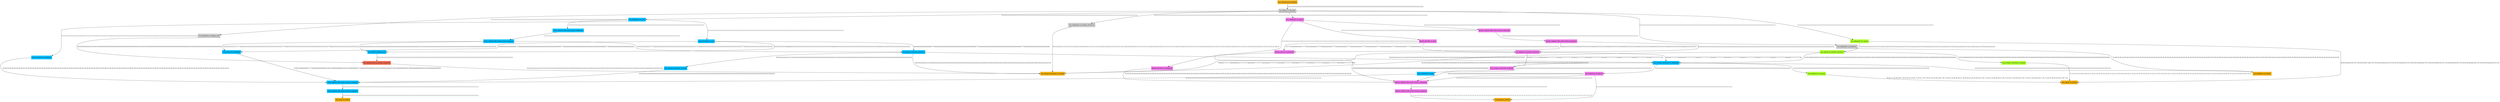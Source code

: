 
// Authors : Piyush P. Soni & Aswin Jith

// for fill colours:
// http://www.graphviz.org/doc/info/colors.html

digraph {

// for any node between start and end
node [    fill=cornflowerblue,
		fontcolor=black,
		shape=box,//diamond,
		style=filled];

// for start node
//cpu
teu_icache_mux_to_ifetch [   color=darkgoldenrod2,
				fontcolor=navy,
				label=teu_icache_mux_to_ifetch,
				shape=box];

teu_icache_mux_to_ifetch -> teu_ifetch_to_idecode [label= "2,2,2,2,2,2,2,2,2,2,2,2,2,2,2,2,2,2,2,2,2,2,2,2,2,2,2,2,2,2,2,2,2,2,2,2,2,2,2,2,2,2,2,2,2,2,2,2,2,2,2,2,2,2,2,2,2,2,2,2,2,2,2,2,2,2,2,2,2,2,2,2,2,2,2,2,2,2,2,2,2,2,2,2,2,2,2,2,2,2,2,2,2,2,2,2,2,2,2,2,"]

teu_ifetch_to_idecode -> teu_idispatch_to_stream_corrector [label= "1,1,1,1,1,1,1,1,1,1,1,1,1,1,1,1,1,1,1,1,1,1,1,1,1,1,1,1,1,1,1,1,1,1,1,1,1,1,1,1,1,1,1,1,1,1,1,1,1,1,1,1,1,1,1,1,1,1,1,1,1,1,1,1,1,1,1,1,1,1,1,1,1,1,1,1,1,1,1,1,1,1,1,1,1,1,1,1,1,1,1,1,1,1,1,1,1,1,1,1,"]
teu_ifetch_to_idecode -> teu_idispatch_to_debug_unit [label= "1,1,1,1,1,1,1,1,1,1,1,1,1,1,1,1,1,1,1,1,1,1,1,1,1,1,1,1,1,1,1,1,1,1,1,1,1,1,1,1,1,1,1,1,1,1,1,1,1,1,1,1,1,1,1,1,1,1,1,1,1,1,1,1,1,1,1,1,1,1,1,1,1,1,1,1,1,1,1,1,1,1,1,1,1,1,1,1,1,1,1,1,1,1,1,1,1,1,1,1,"]
teu_ifetch_to_idecode -> teu_idispatch_to_loadstore [label= "1,1,1,1,1,1,1,1,1,1,1,1,1,1,1,1,1,1,1,1,1,1,1,1,1,1,1,1,1,1,1,1,1,1,1,1,1,1,1,1,1,1,1,1,1,1,1,1,1,1,1,1,1,1,1,1,1,1,1,1,1,1,1,1,1,1,1,1,1,1,1,1,1,1,1,1,1,1,1,1,1,1,1,1,1,1,1,1,1,1,1,1,1,1,1,1,1,1,1,1,"]

node [    fill=white,	
		color=deepskyblue
		fontcolor=black,
		shape=box,//diamond,
		style=filled];

//iunit
teu_ifetch_to_idecode -> teu_idispatch_to_iunit [label= "1,1,1,1,1,1,1,1,1,1,1,1,1,1,1,1,1,1,1,1,1,1,1,1,1,1,1,1,1,1,1,1,1,1,1,1,1,1,1,1,1,1,1,1,1,1,1,1,1,1,1,1,1,1,1,1,1,1,1,1,1,1,1,1,1,1,1,1,1,1,1,1,1,1,1,1,1,1,1,1,1,1,1,1,1,1,1,1,1,1,1,1,1,1,1,1,1,1,1,1,"]
teu_idispatch_to_iunit -> iunit_decode_to_exec [label= "1,1,1,1,1,1,1,1,1,1,1,1,1,1,1,1,1,1,1,1,1,1,1,1,1,1,1,1,1,1,1,1,1,1,1,1,1,1,1,1,1,1,1,1,1,1,1,1,1,1,1,1,1,1,1,1,1,1,1,1,1,1,1,1,1,1,1,1,1,1,1,1,1,1,1,1,1,1,1,1,1,1,1,1,1,1,1,1,1,1,1,1,1,1,1,1,1,1,1,1,"]
teu_idispatch_to_iunit -> iunit_decode_to_writeback [label= "1,1,1,3,1,1,1,1,1,1,1,1,1,1,3,1,1,1,1,1,1,1,1,1,1,3,1,1,1,1,1,1,1,1,1,1,3,1,1,1,1,1,1,1,1,1,1,3,1,1,1,1,1,1,1,1,1,1,3,1,1,1,1,1,1,1,1,1,1,3,1,1,1,1,1,1,1,1,1,1,3,1,1,1,1,1,1,1,1,1,1,3,1,1,1,1,1,1,1,1,"]
teu_idispatch_to_iunit -> iunit_register_file_read_access_command [label= "1,1,1,1,1,1,1,1,1,1,1,1,1,1,1,1,1,1,1,1,1,1,1,1,1,1,1,1,1,1,1,1,1,1,1,1,1,1,1,1,1,1,1,1,1,1,1,1,1,1,1,1,1,1,1,1,1,1,1,1,1,1,1,1,1,1,1,1,1,1,1,1,1,1,1,1,1,1,1,1,1,1,1,1,1,1,1,1,1,1,1,1,1,1,1,1,1,1,1,1,"]

iunit_decode_to_exec -> iunit_exec_to_writeback [label= "6,6,6,6,6,6,6,6,6,8,8,8,8,7,7,6,6,6,6,6,6,6,6,6,6,6,6,6,6,6,6,6,6,6,6,6,6,6,6,6,6,6,6,8,8,8,7,7,6,6,6,6,6,6,6,6,6,6,6,6,6,6,6,6,6,6,6,6,6,6,6,6,6,6,6,6,6,8,8,7,7,6,6,6,6,6,6,6,6,6,6,6,6,6,6,6,6,6,6,6,"]
iunit_decode_to_exec -> teu_iunit_to_debug_unit [label= "5,5,5,5,5,5,5,5,5,6,6,6,6,5,5,5,5,5,5,5,5,5,5,5,5,5,5,5,5,5,5,5,5,5,5,5,5,5,5,5,5,5,5,6,6,6,5,5,5,5,5,5,5,5,5,5,5,5,5,5,5,5,5,5,5,5,5,5,5,5,5,5,5,5,5,5,5,6,6,5,5,5,5,5,5,5,5,5,5,5,5,5,5,5,5,5,5,5,5,5,"]
iunit_decode_to_exec -> teu_iunit_to_stream_corrector [label= "6,6,6,6,6,6,6,6,6,8,8,8,8,7,7,6,6,6,6,6,6,6,6,6,6,6,6,6,6,6,6,6,6,6,6,6,6,6,6,6,6,6,6,8,8,8,7,7,6,6,6,6,6,6,6,6,6,6,6,6,6,6,6,6,6,6,6,6,6,6,6,6,6,6,6,6,6,8,8,7,7,6,6,6,6,6,6,6,6,6,6,6,6,6,6,6,6,6,6,6,"]

iunit_register_file_read_access_response -> iunit_exec_to_writeback [label= "5,5,5,5,5,5,5,5,5,7,7,7,7,6,6,5,5,5,5,5,5,5,5,5,5,5,5,5,5,5,5,5,5,5,5,5,5,5,5,5,5,5,5,7,7,7,6,6,5,5,5,5,5,5,5,5,5,5,5,5,5,5,5,5,5,5,5,5,5,5,5,5,5,5,5,5,5,7,7,6,6,5,5,5,5,5,5,5,5,5,5,5,5,5,5,5,5,5,5,5,"]
iunit_register_file_read_access_command -> iunit_register_file_read_access_response [label= "1,1,1,1,1,1,1,1,1,1,1,1,1,1,1,1,1,1,1,1,1,1,1,1,1,1,1,1,1,1,1,1,1,1,1,1,1,1,1,1,1,1,1,1,1,1,1,1,1,1,1,1,1,1,1,1,1,1,1,1,1,1,1,1,1,1,1,1,1,1,1,1,1,1,1,1,1,1,1,1,1,1,1,1,1,1,1,1,1,1,1,1,1,1,1,1,1,1,1,1,"]

teu_iunit_to_stream_corrector -> teu_stream_corrector_to_iunit [label= "5,6,5,6,4,4,4,4,4,3,3,3,4,4,5,4,4,4,4,4,4,4,5,6,5,6,4,4,4,4,4,4,4,5,6,5,6,4,4,4,4,4,4,3,3,4,4,5,4,4,4,4,4,4,4,5,6,5,6,4,4,4,4,4,4,4,5,6,5,6,4,4,4,4,4,4,4,3,4,4,5,4,4,4,4,4,4,4,5,6,5,6,4,4,4,4,4,4,4,5,"]
teu_iunit_to_stream_corrector -> teu_stream_corrector_to_loadstore [label= "5,6,5,6,4,4,4,4,4,3,3,3,4,4,5,4,4,4,4,4,4,4,5,6,5,6,4,4,4,4,4,4,4,5,6,5,6,4,4,4,4,4,4,3,3,4,4,5,4,4,4,4,4,4,4,5,6,5,6,4,4,4,4,4,4,4,5,6,5,6,4,4,4,4,4,4,4,3,4,4,5,4,4,4,4,4,4,4,5,6,5,6,4,4,4,4,4,4,4,5,"]

teu_stream_corrector_to_loadstore -> teu_loadstore_to_iunit [label= "3,3,3,3,3,3,3,3,3,3,3,3,3,3,3,3,3,3,3,3,3,3,3,3,3,3,3,3,3,3,3,3,3,3,3,3,3,3,3,3,3,3,3,3,3,3,3,3,3,3,3,3,3,3,3,3,3,3,3,3,3,3,3,3,3,3,3,3,3,3,3,3,3,3,3,3,3,3,3,3,3,3,3,3,3,3,3,3,3,3,3,3,3,3,3,3,3,3,3,3,"]
teu_loadstore_to_iunit -> iunit_register_file_write_access_command [label= "1,1,1,1,1,1,1,1,1,1,1,1,1,1,1,1,1,1,1,1,1,1,1,1,1,1,1,1,1,1,1,1,1,1,1,1,1,1,1,1,1,1,1,1,1,1,1,1,1,1,1,1,1,1,1,1,1,1,1,1,1,1,1,1,1,1,1,1,1,1,1,1,1,1,1,1,1,1,1,1,1,1,1,1,1,1,1,1,1,1,1,1,1,1,1,1,1,1,1,1,"]

teu_stream_corrector_to_iunit -> iunit_register_file_write_access_command [label= "4,4,4,4,4,4,4,4,4,4,4,4,4,4,4,4,4,4,4,4,4,4,4,4,4,4,4,4,4,4,4,4,4,4,4,4,4,4,4,4,4,4,4,4,4,4,4,4,4,4,4,4,4,4,4,4,4,4,4,4,4,4,4,4,4,4,4,4,4,4,4,4,4,4,4,4,4,4,4,4,4,4,4,4,4,4,4,4,4,4,4,4,4,4,4,4,4,4,4,4,"]
iunit_register_file_write_access_command -> iunit_register_file_write_access_response [label= "1,1,1,1,1,1,1,1,1,1,1,1,1,1,1,1,1,1,1,1,1,1,1,1,1,1,1,1,1,1,1,1,1,1,1,1,1,1,1,1,1,1,1,1,1,1,1,1,1,1,1,1,1,1,1,1,1,1,1,1,1,1,1,1,1,1,1,1,1,1,1,1,1,1,1,1,1,1,1,1,1,1,1,1,1,1,1,1,1,1,1,1,1,1,1,1,1,1,1,1,"]
iunit_decode_to_writeback -> iunit_register_file_write_access_command [label= "15,16,15,14,14,14,14,14,14,15,15,15,16,15,14,14,14,14,14,14,14,14,15,16,15,14,14,14,14,14,14,14,14,15,16,15,14,14,14,14,14,14,14,15,15,16,15,14,14,14,14,14,14,14,14,15,16,15,14,14,14,14,14,14,14,14,15,16,15,14,14,14,14,14,14,14,14,15,16,15,14,14,14,14,14,14,14,14,15,16,15,14,14,14,14,14,14,14,14,15,"]

iunit_exec_to_writeback -> iunit_register_file_write_access_command [label= "9,10,9,10,8,8,8,8,8,7,7,7,8,8,9,8,8,8,8,8,8,8,9,10,9,10,8,8,8,8,8,8,8,9,10,9,10,8,8,8,8,8,8,7,7,8,8,9,8,8,8,8,8,8,8,9,10,9,10,8,8,8,8,8,8,8,9,10,9,10,8,8,8,8,8,8,8,7,8,8,9,8,8,8,8,8,8,8,9,10,9,10,8,8,8,8,8,8,8,9,"]
iunit_register_file_read_access_response -> teu_iunit_to_stream_corrector [label= "5,5,5,5,5,5,5,5,5,7,7,7,7,6,6,5,5,5,5,5,5,5,5,5,5,5,5,5,5,5,5,5,5,5,5,5,5,5,5,5,5,5,5,7,7,7,6,6,5,5,5,5,5,5,5,5,5,5,5,5,5,5,5,5,5,5,5,5,5,5,5,5,5,5,5,5,5,7,7,6,6,5,5,5,5,5,5,5,5,5,5,5,5,5,5,5,5,5,5,5,"]
iunit_register_file_read_access_response -> teu_iunit_to_debug_unit [label= "4,4,4,4,4,4,4,4,4,5,5,5,5,4,4,4,4,4,4,4,4,4,4,4,4,4,4,4,4,4,4,4,4,4,4,4,4,4,4,4,4,4,4,5,5,5,4,4,4,4,4,4,4,4,4,4,4,4,4,4,4,4,4,4,4,4,4,4,4,4,4,4,4,4,4,4,4,5,5,4,4,4,4,4,4,4,4,4,4,4,4,4,4,4,4,4,4,4,4,4,"]


node [    fill=white,	
		color=orchid2
		fontcolor=black,
		shape=box,//diamond,
		style=filled];

// fpunit
teu_ifetch_to_idecode -> teu_idispatch_to_fpunit [label= "1,1,1,1,1,1,1,1,1,1,1,1,1,1,1,1,1,1,1,1,1,1,1,1,1,1,1,1,1,1,1,1,1,1,1,1,1,1,1,1,1,1,1,1,1,1,1,1,1,1,1,1,1,1,1,1,1,1,1,1,1,1,1,1,1,1,1,1,1,1,1,1,1,1,1,1,1,1,1,1,1,1,1,1,1,1,1,1,1,1,1,1,1,1,1,1,1,1,1,1,"]

teu_idispatch_to_fpunit -> fpunit_decode_to_exec [label= "1,1,1,1,1,1,1,1,1,1,1,1,1,1,1,1,1,1,1,1,1,1,1,1,1,1,1,1,1,1,1,1,1,1,1,1,1,1,1,1,1,1,1,1,1,1,1,1,1,1,1,1,1,1,1,1,1,1,1,1,1,1,1,1,1,1,1,1,1,1,1,1,1,1,1,1,1,1,1,1,1,1,1,1,1,1,1,1,1,1,1,1,1,1,1,1,1,1,1,1,"]
teu_idispatch_to_fpunit -> fpunit_decode_to_writeback [label= "1,1,1,3,1,1,1,1,1,1,1,1,1,1,3,1,1,1,1,1,1,1,1,1,1,3,1,1,1,1,1,1,1,1,1,1,3,1,1,1,1,1,1,1,1,1,1,3,1,1,1,1,1,1,1,1,1,1,3,1,1,1,1,1,1,1,1,1,1,3,1,1,1,1,1,1,1,1,1,1,3,1,1,1,1,1,1,1,1,1,1,3,1,1,1,1,1,1,1,1,"]
teu_idispatch_to_fpunit -> fpunit_register_file_read_access_command [label= "1,1,1,1,1,1,1,1,1,1,1,1,1,1,1,1,1,1,1,1,1,1,1,1,1,1,1,1,1,1,1,1,1,1,1,1,1,1,1,1,1,1,1,1,1,1,1,1,1,1,1,1,1,1,1,1,1,1,1,1,1,1,1,1,1,1,1,1,1,1,1,1,1,1,1,1,1,1,1,1,1,1,1,1,1,1,1,1,1,1,1,1,1,1,1,1,1,1,1,1,"]

fpunit_decode_to_exec -> fpunit_exec_to_writeback [label= "6,7,7,7,6,6,6,6,6,6,6,6,7,7,7,6,6,6,6,6,6,6,6,7,7,7,6,6,6,6,6,6,6,6,7,7,7,6,6,6,6,6,6,6,6,7,7,7,6,6,6,6,6,6,6,6,7,7,7,6,6,6,6,6,6,6,6,7,7,7,6,6,6,6,6,6,6,6,7,7,7,6,6,6,6,6,6,6,6,7,7,7,6,6,6,6,6,6,6,6,"]
fpunit_decode_to_exec -> teu_fpunit_to_stream_corrector [label= "3,3,3,3,3,3,3,3,3,3,3,3,3,3,3,3,3,3,3,3,3,3,3,3,3,3,3,3,3,3,3,3,3,3,3,3,3,3,3,3,3,3,3,3,3,3,3,3,3,3,3,3,3,3,3,3,3,3,3,3,3,3,3,3,3,3,3,3,3,3,3,3,3,3,3,3,3,3,3,3,3,3,3,3,3,3,3,3,3,3,3,3,3,3,3,3,3,3,3,3,"]

fpunit_register_file_read_access_response -> fpunit_exec_to_writeback [label= "5,6,6,6,5,5,5,5,5,5,5,5,6,6,6,5,5,5,5,5,5,5,5,6,6,6,5,5,5,5,5,5,5,5,6,6,6,5,5,5,5,5,5,5,5,6,6,6,5,5,5,5,5,5,5,5,6,6,6,5,5,5,5,5,5,5,5,6,6,6,5,5,5,5,5,5,5,5,6,6,6,5,5,5,5,5,5,5,5,6,6,6,5,5,5,5,5,5,5,5,"]
fpunit_register_file_read_access_command -> fpunit_register_file_read_access_response [label= "1,1,1,1,1,1,1,1,1,1,1,1,1,1,1,1,1,1,1,1,1,1,1,1,1,1,1,1,1,1,1,1,1,1,1,1,1,1,1,1,1,1,1,1,1,1,1,1,1,1,1,1,1,1,1,1,1,1,1,1,1,1,1,1,1,1,1,1,1,1,1,1,1,1,1,1,1,1,1,1,1,1,1,1,1,1,1,1,1,1,1,1,1,1,1,1,1,1,1,1,"]

teu_fpunit_to_stream_corrector -> teu_stream_corrector_to_fpunit [label= "8,9,8,9,7,7,7,7,7,8,8,8,9,8,9,7,7,7,7,7,7,7,8,9,8,9,7,7,7,7,7,7,7,8,9,8,9,7,7,7,7,7,7,8,8,9,8,9,7,7,7,7,7,7,7,8,9,8,9,7,7,7,7,7,7,7,8,9,8,9,7,7,7,7,7,7,7,8,9,8,9,7,7,7,7,7,7,7,8,9,8,9,7,7,7,7,7,7,7,8,"]
teu_fpunit_to_stream_corrector -> teu_stream_corrector_to_loadstore [label= "8,9,8,9,7,7,7,7,7,8,8,8,9,8,9,7,7,7,7,7,7,7,8,9,8,9,7,7,7,7,7,7,7,8,9,8,9,7,7,7,7,7,7,8,8,9,8,9,7,7,7,7,7,7,7,8,9,8,9,7,7,7,7,7,7,7,8,9,8,9,7,7,7,7,7,7,7,8,9,8,9,7,7,7,7,7,7,7,8,9,8,9,7,7,7,7,7,7,7,8,"]

teu_stream_corrector_to_loadstore -> teu_loadstore_to_fpunit [label= "3,3,3,3,3,3,3,3,3,3,3,3,3,3,3,3,3,3,3,3,3,3,3,3,3,3,3,3,3,3,3,3,3,3,3,3,3,3,3,3,3,3,3,3,3,3,3,3,3,3,3,3,3,3,3,3,3,3,3,3,3,3,3,3,3,3,3,3,3,3,3,3,3,3,3,3,3,3,3,3,3,3,3,3,3,3,3,3,3,3,3,3,3,3,3,3,3,3,3,3,"]
teu_loadstore_to_fpunit -> fpunit_register_file_write_access_command [label= "1,1,1,1,1,1,1,1,1,1,1,1,1,1,1,1,1,1,1,1,1,1,1,1,1,1,1,1,1,1,1,1,1,1,1,1,1,1,1,1,1,1,1,1,1,1,1,1,1,1,1,1,1,1,1,1,1,1,1,1,1,1,1,1,1,1,1,1,1,1,1,1,1,1,1,1,1,1,1,1,1,1,1,1,1,1,1,1,1,1,1,1,1,1,1,1,1,1,1,1,"]

teu_stream_corrector_to_fpunit -> fpunit_register_file_write_access_command [label= "4,4,4,4,4,4,4,4,4,4,4,4,4,4,4,4,4,4,4,4,4,4,4,4,4,4,4,4,4,4,4,4,4,4,4,4,4,4,4,4,4,4,4,4,4,4,4,4,4,4,4,4,4,4,4,4,4,4,4,4,4,4,4,4,4,4,4,4,4,4,4,4,4,4,4,4,4,4,4,4,4,4,4,4,4,4,4,4,4,4,4,4,4,4,4,4,4,4,4,4,"]
fpunit_register_file_write_access_command -> fpunit_register_file_write_access_response [label= "1,1,1,1,1,1,1,1,1,1,1,1,1,1,1,1,1,1,1,1,1,1,1,1,1,1,1,1,1,1,1,1,1,1,1,1,1,1,1,1,1,1,1,1,1,1,1,1,1,1,1,1,1,1,1,1,1,1,1,1,1,1,1,1,1,1,1,1,1,1,1,1,1,1,1,1,1,1,1,1,1,1,1,1,1,1,1,1,1,1,1,1,1,1,1,1,1,1,1,1,"]
fpunit_decode_to_writeback -> fpunit_register_file_write_access_command [label= "15,16,15,14,14,14,14,14,14,15,15,15,16,15,14,14,14,14,14,14,14,14,15,16,15,14,14,14,14,14,14,14,14,15,16,15,14,14,14,14,14,14,14,15,15,16,15,14,14,14,14,14,14,14,14,15,16,15,14,14,14,14,14,14,14,14,15,16,15,14,14,14,14,14,14,14,14,15,16,15,14,14,14,14,14,14,14,14,15,16,15,14,14,14,14,14,14,14,14,15,"]

fpunit_exec_to_writeback -> fpunit_register_file_write_access_command [label= "9,9,8,9,8,8,8,8,8,9,9,9,9,8,9,8,8,8,8,8,8,8,9,9,8,9,8,8,8,8,8,8,8,9,9,8,9,8,8,8,8,8,8,9,9,9,8,9,8,8,8,8,8,8,8,9,9,8,9,8,8,8,8,8,8,8,9,9,8,9,8,8,8,8,8,8,8,9,9,8,9,8,8,8,8,8,8,8,9,9,8,9,8,8,8,8,8,8,8,9,"]
fpunit_register_file_read_access_response -> teu_fpunit_to_stream_corrector [label= "2,2,2,2,2,2,2,2,2,2,2,2,2,2,2,2,2,2,2,2,2,2,2,2,2,2,2,2,2,2,2,2,2,2,2,2,2,2,2,2,2,2,2,2,2,2,2,2,2,2,2,2,2,2,2,2,2,2,2,2,2,2,2,2,2,2,2,2,2,2,2,2,2,2,2,2,2,2,2,2,2,2,2,2,2,2,2,2,2,2,2,2,2,2,2,2,2,2,2,2,"]


node [    fill=white,	
		color=greenyellow
		fontcolor=black,
		shape=box,//diamond,
		style=filled];

// cpunit
teu_ifetch_to_idecode -> teu_idispatch_to_cpunit [label= "1,1,1,1,1,1,1,1,1,1,1,1,1,1,1,1,1,1,1,1,1,1,1,1,1,1,1,1,1,1,1,1,1,1,1,1,1,1,1,1,1,1,1,1,1,1,1,1,1,1,1,1,1,1,1,1,1,1,1,1,1,1,1,1,1,1,1,1,1,1,1,1,1,1,1,1,1,1,1,1,1,1,1,1,1,1,1,1,1,1,1,1,1,1,1,1,1,1,1,1,"]
teu_idispatch_to_cpunit -> teu_cpunit_to_stream_corrector [label= "3,3,2,5,2,2,2,2,2,2,2,3,3,3,5,1,2,2,2,3,2,2,3,3,3,5,2,2,2,2,2,2,2,3,3,3,5,1,2,2,2,2,2,2,3,3,3,5,2,2,2,2,2,2,2,3,3,3,5,1,2,2,2,2,2,2,3,3,3,5,2,2,2,2,2,2,2,3,3,3,4,1,2,2,2,2,2,2,3,3,3,5,2,2,2,2,2,2,2,3,"]
teu_cpunit_to_stream_corrector -> teu_stream_corrector_to_loadstore [label= "9,10,10,8,9,9,9,9,9,10,10,9,10,9,8,10,9,9,9,8,9,9,9,10,9,8,9,9,9,9,9,9,9,9,10,9,8,10,9,9,9,9,9,10,9,10,9,8,9,9,9,9,9,9,9,9,10,9,8,10,9,9,9,9,9,9,9,10,9,8,9,9,9,9,9,9,9,9,10,9,9,10,9,9,9,9,9,9,9,10,9,8,9,9,9,9,9,9,9,9,"]
teu_cpunit_to_stream_corrector -> teu_stream_corrector_to_cpunit [label= "9,10,10,8,9,9,9,9,9,10,10,9,10,9,8,10,9,9,9,8,9,9,9,10,9,8,9,9,9,9,9,9,9,9,10,9,8,10,9,9,9,9,9,10,9,10,9,8,9,9,9,9,9,9,9,9,10,9,8,10,9,9,9,9,9,9,9,10,9,8,9,9,9,9,9,9,9,9,10,9,9,10,9,9,9,9,9,9,9,10,9,8,9,9,9,9,9,9,9,9,"]
teu_stream_corrector_to_loadstore -> teu_loadstore_to_cpunit [label= "3,3,3,3,3,3,3,3,3,3,3,3,3,3,3,3,3,3,3,3,3,3,3,3,3,3,3,3,3,3,3,3,3,3,3,3,3,3,3,3,3,3,3,3,3,3,3,3,3,3,3,3,3,3,3,3,3,3,3,3,3,3,3,3,3,3,3,3,3,3,3,3,3,3,3,3,3,3,3,3,3,3,3,3,3,3,3,3,3,3,3,3,3,3,3,3,3,3,3,3,"]


node [    fill=white,	
		color=coral2
		fontcolor=black,
		shape=box,//diamond,
		style=filled];

// debug-unit

teu_idispatch_to_debug_unit -> teu_debug_unit_to_stream_corrector [label= "9,9,9,9,9,9,9,9,9,10,10,10,10,9,9,9,9,9,9,9,9,9,9,9,9,9,9,9,9,9,9,9,9,9,9,9,9,9,9,9,9,9,9,10,10,10,9,9,9,9,9,9,9,9,9,9,9,9,9,9,9,9,9,9,9,9,9,9,9,9,9,9,9,9,9,9,9,10,10,9,9,9,9,9,9,9,9,9,9,9,9,9,9,9,9,9,9,9,9,9,"]
teu_iunit_to_debug_unit -> teu_debug_unit_to_stream_corrector [label= "3,3,3,3,3,3,3,3,3,3,3,3,3,3,3,3,3,3,3,3,3,3,3,3,3,3,3,3,3,3,3,3,3,3,3,3,3,3,3,3,3,3,3,3,3,3,3,3,3,3,3,3,3,3,3,3,3,3,3,3,3,3,3,3,3,3,3,3,3,3,3,3,3,3,3,3,3,3,3,3,3,3,3,3,3,3,3,3,3,3,3,3,3,3,3,3,3,3,3,3,"]


node [    fill=white,	
		color=darkgoldenrod2
		fontcolor=black,
		shape=box,//diamond,
		style=filled];

// iretire
teu_cpunit_to_stream_corrector -> teu_stream_corrector_to_iretire [label= "10,10,10,8,9,9,9,9,9,10,10,10,10,9,9,10,9,9,9,8,9,10,10,10,9,8,9,9,9,9,9,9,10,10,10,9,8,10,9,9,9,9,9,10,10,10,9,8,9,9,9,9,9,9,10,10,10,9,8,10,9,9,9,9,9,10,10,10,9,8,9,9,9,9,9,9,10,10,10,9,9,10,9,9,9,9,9,10,10,10,9,8,9,9,9,9,9,9,10,10,"]
teu_debug_unit_to_stream_corrector -> teu_stream_corrector_to_iretire [label= "4,4,3,4,2,2,2,2,2,2,2,3,3,3,5,2,2,2,2,2,2,3,4,4,3,4,2,2,2,2,2,2,3,4,4,3,4,2,2,2,2,2,2,2,3,3,3,4,2,2,2,2,2,2,3,4,4,3,4,2,2,2,2,2,2,3,4,4,3,4,2,2,2,2,2,2,3,3,3,3,4,2,2,2,2,2,2,3,4,4,3,4,2,2,2,2,2,2,3,4,"]
teu_fpunit_to_stream_corrector -> teu_stream_corrector_to_iretire [label= "9,9,8,9,7,7,7,7,7,8,8,9,9,8,10,7,7,7,7,7,7,8,9,9,8,9,7,7,7,7,7,7,8,9,9,8,9,7,7,7,7,7,7,8,9,9,8,9,7,7,7,7,7,7,8,9,9,8,9,7,7,7,7,7,7,8,9,9,8,9,7,7,7,7,7,7,8,9,9,8,9,7,7,7,7,7,7,8,9,9,8,9,7,7,7,7,7,7,8,9,"]
teu_idispatch_to_stream_corrector -> teu_stream_corrector_to_iretire [label= "13,13,12,13,11,11,11,11,11,12,12,13,13,12,14,11,11,11,11,11,11,12,13,13,12,13,11,11,11,11,11,11,12,13,13,12,13,11,11,11,11,11,11,12,13,13,12,13,11,11,11,11,11,11,12,13,13,12,13,11,11,11,11,11,11,12,13,13,12,13,11,11,11,11,11,11,12,13,13,12,13,11,11,11,11,11,11,12,13,13,12,13,11,11,11,11,11,11,12,13,"]
teu_iunit_to_stream_corrector -> teu_stream_corrector_to_iretire [label= "6,6,5,6,4,4,4,4,4,3,3,4,4,4,6,4,4,4,4,4,4,5,6,6,5,6,4,4,4,4,4,4,5,6,6,5,6,4,4,4,4,4,4,3,4,4,4,5,4,4,4,4,4,4,5,6,6,5,6,4,4,4,4,4,4,5,6,6,5,6,4,4,4,4,4,4,5,4,4,4,5,4,4,4,4,4,4,5,6,6,5,6,4,4,4,4,4,4,5,6,"]

teu_idispatch_to_loadstore -> teu_loadstore_to_iretire [label= "15,16,15,16,14,14,14,14,14,15,15,15,16,15,16,14,14,14,14,14,14,14,15,16,15,16,14,14,14,14,14,14,14,15,16,15,16,14,14,14,14,14,14,15,15,16,15,16,14,14,14,14,14,14,14,15,16,15,16,14,14,14,14,14,14,14,15,16,15,16,14,14,14,14,14,14,14,15,16,15,16,14,14,14,14,14,14,14,15,16,15,16,14,14,14,14,14,14,14,15,"]
teu_stream_corrector_to_loadstore -> teu_loadstore_to_iretire [label= "3,3,3,3,3,3,3,3,3,3,3,3,3,3,3,3,3,3,3,3,3,3,3,3,3,3,3,3,3,3,3,3,3,3,3,3,3,3,3,3,3,3,3,3,3,3,3,3,3,3,3,3,3,3,3,3,3,3,3,3,3,3,3,3,3,3,3,3,3,3,3,3,3,3,3,3,3,3,3,3,3,3,3,3,3,3,3,3,3,3,3,3,3,3,3,3,3,3,3,3,"]

fpunit_register_file_write_access_response -> teu_fpunit_to_iretire [label= "-1,-1,-1,-1,-1,-1,-1,-1,-1,-1,-1,-1,-1,-1,-1,-1,-1,-1,-1,-1,-1,-1,-1,-1,-1,-1,-1,-1,-1,-1,-1,-1,-1,-1,-1,-1,-1,-1,-1,-1,-1,-1,-1,-1,-1,-1,-1,-1,-1,-1,-1,-1,-1,-1,-1,-1,-1,-1,-1,-1,-1,-1,-1,-1,-1,-1,-1,-1,-1,-1,-1,-1,-1,-1,-1,-1,-1,-1,-1,-1,-1,-1,-1,-1,-1,-1,-1,-1,-1,-1,-1,-1,-1,-1,-1,-1,-1,-1,-1,-1,"]
teu_loadstore_to_fpunit -> teu_fpunit_to_iretire [label= "1,1,1,1,1,1,1,1,1,1,1,1,1,1,1,1,1,1,1,1,1,1,1,1,1,1,1,1,1,1,1,1,1,1,1,1,1,1,1,1,1,1,1,1,1,1,1,1,1,1,1,1,1,1,1,1,1,1,1,1,1,1,1,1,1,1,1,1,1,1,1,1,1,1,1,1,1,1,1,1,1,1,1,1,1,1,1,1,1,1,1,1,1,1,1,1,1,1,1,1,"]

iunit_register_file_write_access_response -> teu_iunit_to_iretire [label= "1,1,1,1,1,1,1,1,1,1,1,1,1,1,1,1,1,1,1,1,1,1,1,1,1,1,1,1,1,1,1,1,1,1,1,1,1,1,1,1,1,1,1,1,1,1,1,1,1,1,1,1,1,1,1,1,1,1,1,1,1,1,1,1,1,1,1,1,1,1,1,1,1,1,1,1,1,1,1,1,1,1,1,1,1,1,1,1,1,1,1,1,1,1,1,1,1,1,1,1,"]
teu_loadstore_to_cpunit -> teu_cpunit_to_iretire [label= "-6,-6,-5,-7,-8,-8,-9,-8,-7,-9,-8,-6,-6,-5,-6,-8,-7,-8,-8,-7,-8,-7,-6,-6,-5,-6,-8,-8,-9,-8,-7,-8,-7,-6,-6,-5,-6,-8,-8,-9,-8,-7,-8,-8,-6,-6,-5,-6,-8,-8,-8,-8,-7,-8,-7,-6,-6,-5,-6,-8,-8,-9,-8,-7,-8,-7,-6,-6,-5,-7,-8,-8,-9,-8,-7,-8,-7,-6,-6,-5,-6,-8,-8,-9,-8,-7,-8,-7,-6,-6,-5,-6,-8,-8,-9,-8,-7,-8,-7,-6,"]
teu_stream_corrector_to_cpunit -> teu_cpunit_to_iretire [label= "-3,-3,-2,-4,-5,-5,-6,-5,-4,-6,-5,-3,-3,-2,-3,-5,-4,-5,-5,-4,-5,-4,-3,-3,-2,-3,-5,-5,-6,-5,-4,-5,-4,-3,-3,-2,-3,-5,-5,-6,-5,-4,-5,-5,-3,-3,-2,-3,-5,-5,-5,-5,-4,-5,-4,-3,-3,-2,-3,-5,-5,-6,-5,-4,-5,-4,-3,-3,-2,-4,-5,-5,-6,-5,-4,-5,-4,-3,-3,-2,-3,-5,-5,-6,-5,-4,-5,-4,-3,-3,-2,-3,-5,-5,-6,-5,-4,-5,-4,-3,"]
teu_idispatch_to_cpunit -> teu_cpunit_to_iretire [label= "9,10,10,9,6,6,5,6,7,6,7,9,10,10,10,6,7,6,6,7,6,7,9,10,10,10,6,6,5,6,7,6,7,9,10,10,10,6,6,5,6,7,6,7,9,10,10,10,6,6,6,6,7,6,7,9,10,10,10,6,6,5,6,7,6,7,9,10,10,9,6,6,5,6,7,6,7,9,10,10,10,6,6,5,6,7,6,7,9,10,10,10,6,6,5,6,7,6,7,9,"]


//////////////////////////////////////////////////////////////
//// to insert any special node between start and end
//Step3a [  style=filled,
//		fillcolor=grey80,
//		color=grey80,
//		shape=circle,
//		fontcolor=navy];
// for end node
//End [ shape=rectangle,
//	color=darkgoldenrod2,
//	fontcolor=navy];
//
//Step3 - > End [label=193];
}
